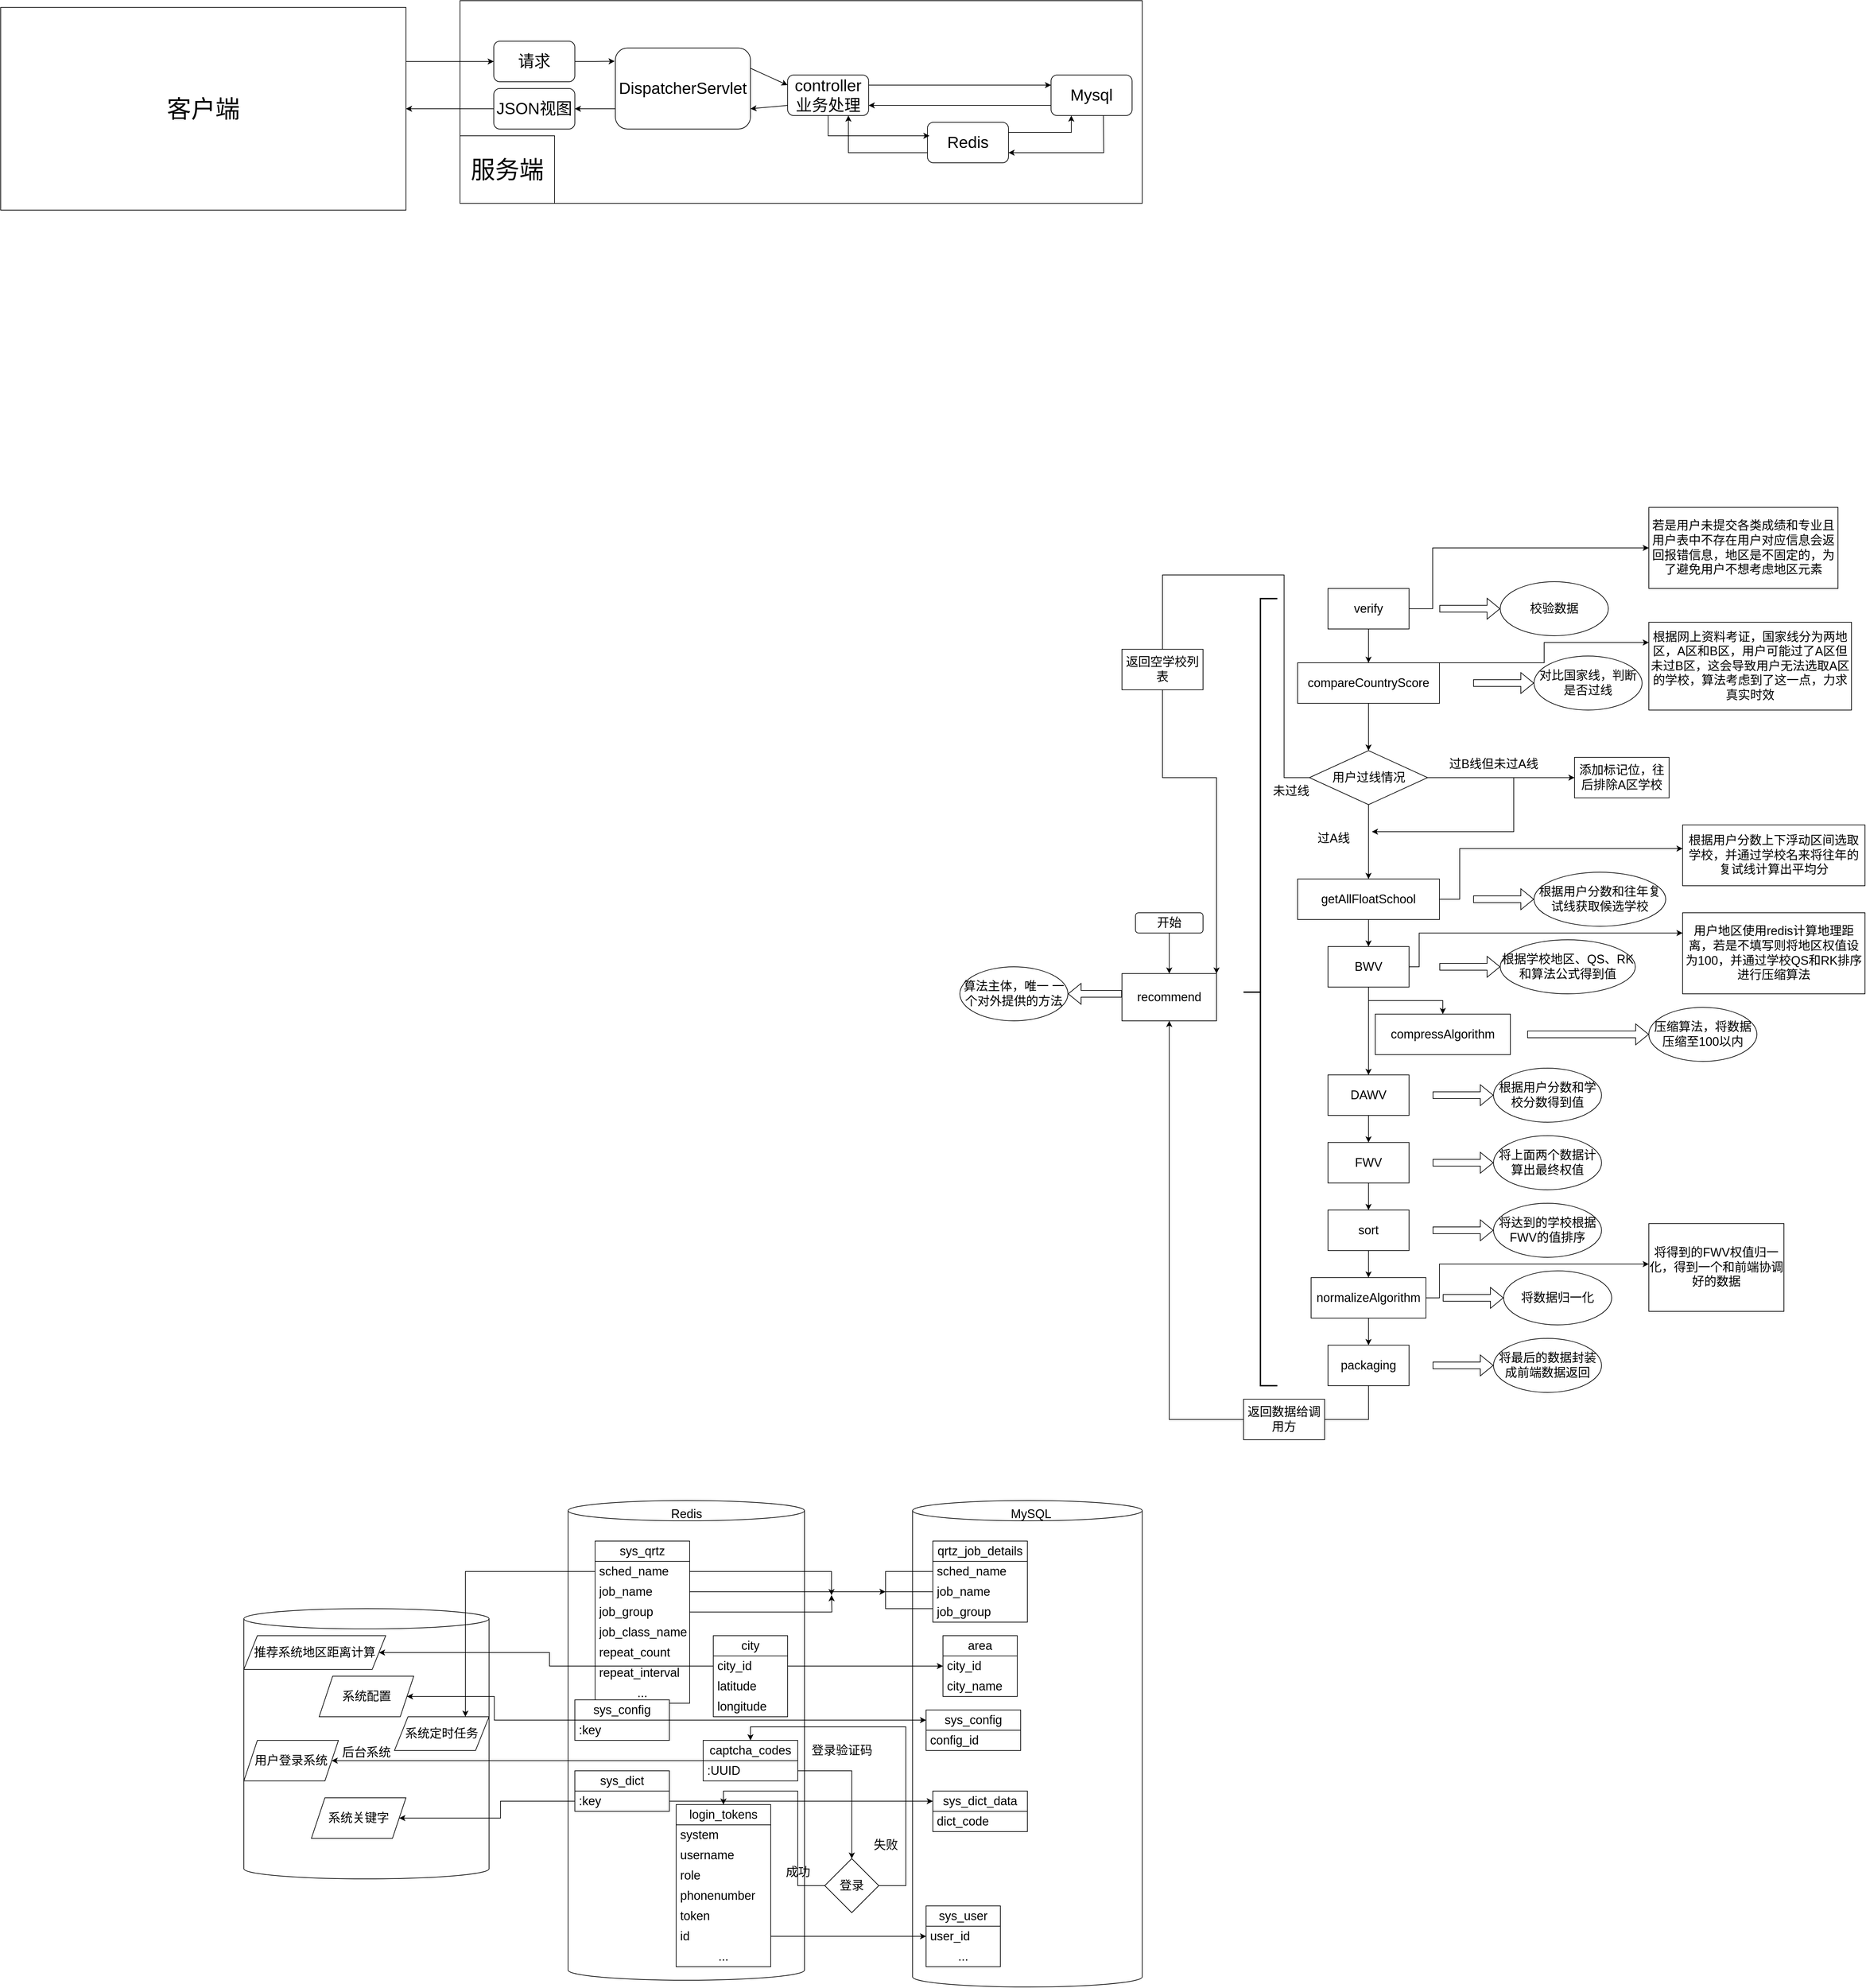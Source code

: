 <mxfile version="20.8.16" type="device"><diagram id="C5RBs43oDa-KdzZeNtuy" name="Page-1"><mxGraphModel dx="3337" dy="1969" grid="1" gridSize="10" guides="1" tooltips="1" connect="1" arrows="1" fold="1" page="1" pageScale="1" pageWidth="827" pageHeight="1169" math="0" shadow="0"><root><mxCell id="WIyWlLk6GJQsqaUBKTNV-0"/><mxCell id="WIyWlLk6GJQsqaUBKTNV-1" parent="WIyWlLk6GJQsqaUBKTNV-0"/><mxCell id="_uHWhttGyGSZWf7CbsEg-2" value="" style="rounded=0;whiteSpace=wrap;html=1;" vertex="1" parent="WIyWlLk6GJQsqaUBKTNV-1"><mxGeometry x="-870" y="-1020" width="1010" height="300" as="geometry"/></mxCell><mxCell id="GhGZomUz8kHwuWWdWPmH-81" value="&lt;div style=&quot;&quot;&gt;&lt;span style=&quot;background-color: initial;&quot;&gt;后台系统&lt;/span&gt;&lt;/div&gt;" style="shape=cylinder3;whiteSpace=wrap;html=1;boundedLbl=1;backgroundOutline=1;size=15;fontSize=18;align=center;" parent="WIyWlLk6GJQsqaUBKTNV-1" vertex="1"><mxGeometry x="-1190" y="1360" width="363" height="400" as="geometry"/></mxCell><mxCell id="-wyWUpsn2oDjNUy2IEUF-4" value="" style="edgeStyle=orthogonalEdgeStyle;rounded=0;orthogonalLoop=1;jettySize=auto;html=1;fontSize=18;" parent="WIyWlLk6GJQsqaUBKTNV-1" source="-wyWUpsn2oDjNUy2IEUF-0" target="-wyWUpsn2oDjNUy2IEUF-3" edge="1"><mxGeometry relative="1" as="geometry"/></mxCell><mxCell id="-wyWUpsn2oDjNUy2IEUF-0" value="&lt;font style=&quot;font-size: 18px;&quot;&gt;开始&lt;/font&gt;" style="rounded=1;whiteSpace=wrap;html=1;fontSize=12;glass=0;strokeWidth=1;shadow=0;" parent="WIyWlLk6GJQsqaUBKTNV-1" vertex="1"><mxGeometry x="130" y="330" width="100" height="30" as="geometry"/></mxCell><mxCell id="-wyWUpsn2oDjNUy2IEUF-3" value="recommend" style="rounded=0;whiteSpace=wrap;html=1;fontSize=18;" parent="WIyWlLk6GJQsqaUBKTNV-1" vertex="1"><mxGeometry x="110" y="420" width="140" height="70" as="geometry"/></mxCell><mxCell id="-wyWUpsn2oDjNUy2IEUF-9" value="" style="shape=flexArrow;endArrow=classic;html=1;rounded=0;fontSize=18;" parent="WIyWlLk6GJQsqaUBKTNV-1" edge="1"><mxGeometry width="50" height="50" relative="1" as="geometry"><mxPoint x="110" y="450" as="sourcePoint"/><mxPoint x="30" y="450" as="targetPoint"/></mxGeometry></mxCell><mxCell id="-wyWUpsn2oDjNUy2IEUF-10" value="算法主体，唯一 一个对外提供的方法" style="ellipse;whiteSpace=wrap;html=1;fontSize=18;" parent="WIyWlLk6GJQsqaUBKTNV-1" vertex="1"><mxGeometry x="-130" y="410" width="160" height="80" as="geometry"/></mxCell><mxCell id="-wyWUpsn2oDjNUy2IEUF-24" value="" style="strokeWidth=2;html=1;shape=mxgraph.flowchart.annotation_2;align=left;labelPosition=right;pointerEvents=1;fontSize=12;" parent="WIyWlLk6GJQsqaUBKTNV-1" vertex="1"><mxGeometry x="290" y="-135" width="50" height="1165" as="geometry"/></mxCell><mxCell id="-wyWUpsn2oDjNUy2IEUF-25" value="" style="edgeStyle=orthogonalEdgeStyle;rounded=0;orthogonalLoop=1;jettySize=auto;html=1;fontSize=12;" parent="WIyWlLk6GJQsqaUBKTNV-1" source="-wyWUpsn2oDjNUy2IEUF-26" target="-wyWUpsn2oDjNUy2IEUF-30" edge="1"><mxGeometry relative="1" as="geometry"/></mxCell><mxCell id="4o4mI241BOWdD9KGD_96-5" style="edgeStyle=orthogonalEdgeStyle;rounded=0;orthogonalLoop=1;jettySize=auto;html=1;entryX=0;entryY=0.5;entryDx=0;entryDy=0;" parent="WIyWlLk6GJQsqaUBKTNV-1" source="-wyWUpsn2oDjNUy2IEUF-26" target="4o4mI241BOWdD9KGD_96-2" edge="1"><mxGeometry relative="1" as="geometry"><Array as="points"><mxPoint x="570" y="-120"/><mxPoint x="570" y="-210"/></Array></mxGeometry></mxCell><mxCell id="-wyWUpsn2oDjNUy2IEUF-26" value="verify" style="rounded=0;whiteSpace=wrap;html=1;fontSize=18;" parent="WIyWlLk6GJQsqaUBKTNV-1" vertex="1"><mxGeometry x="415" y="-150" width="120" height="60" as="geometry"/></mxCell><mxCell id="-wyWUpsn2oDjNUy2IEUF-27" value="" style="shape=flexArrow;endArrow=classic;html=1;rounded=0;fontSize=18;exitX=1;exitY=0.5;exitDx=0;exitDy=0;" parent="WIyWlLk6GJQsqaUBKTNV-1" target="-wyWUpsn2oDjNUy2IEUF-28" edge="1"><mxGeometry width="50" height="50" relative="1" as="geometry"><mxPoint x="580" y="-120" as="sourcePoint"/><mxPoint x="670" y="-120" as="targetPoint"/></mxGeometry></mxCell><mxCell id="-wyWUpsn2oDjNUy2IEUF-28" value="校验数据" style="ellipse;whiteSpace=wrap;html=1;fontSize=18;" parent="WIyWlLk6GJQsqaUBKTNV-1" vertex="1"><mxGeometry x="670" y="-160" width="160" height="80" as="geometry"/></mxCell><mxCell id="4o4mI241BOWdD9KGD_96-1" value="" style="edgeStyle=orthogonalEdgeStyle;rounded=0;orthogonalLoop=1;jettySize=auto;html=1;" parent="WIyWlLk6GJQsqaUBKTNV-1" source="-wyWUpsn2oDjNUy2IEUF-30" target="4o4mI241BOWdD9KGD_96-0" edge="1"><mxGeometry relative="1" as="geometry"><Array as="points"><mxPoint x="735" y="-40"/><mxPoint x="735" y="-70"/></Array></mxGeometry></mxCell><mxCell id="4o4mI241BOWdD9KGD_96-13" value="" style="edgeStyle=orthogonalEdgeStyle;rounded=0;orthogonalLoop=1;jettySize=auto;html=1;fontSize=18;" parent="WIyWlLk6GJQsqaUBKTNV-1" source="-wyWUpsn2oDjNUy2IEUF-30" target="4o4mI241BOWdD9KGD_96-12" edge="1"><mxGeometry relative="1" as="geometry"/></mxCell><mxCell id="-wyWUpsn2oDjNUy2IEUF-30" value="compareCountryScore" style="rounded=0;whiteSpace=wrap;html=1;fontSize=18;" parent="WIyWlLk6GJQsqaUBKTNV-1" vertex="1"><mxGeometry x="370" y="-40" width="210" height="60" as="geometry"/></mxCell><mxCell id="-wyWUpsn2oDjNUy2IEUF-31" value="" style="shape=flexArrow;endArrow=classic;html=1;rounded=0;fontSize=18;exitX=1;exitY=0.5;exitDx=0;exitDy=0;" parent="WIyWlLk6GJQsqaUBKTNV-1" target="-wyWUpsn2oDjNUy2IEUF-32" edge="1"><mxGeometry width="50" height="50" relative="1" as="geometry"><mxPoint x="630" y="-10" as="sourcePoint"/><mxPoint x="720" y="-10" as="targetPoint"/></mxGeometry></mxCell><mxCell id="-wyWUpsn2oDjNUy2IEUF-32" value="对比国家线，判断是否过线" style="ellipse;whiteSpace=wrap;html=1;fontSize=18;" parent="WIyWlLk6GJQsqaUBKTNV-1" vertex="1"><mxGeometry x="720" y="-50" width="160" height="80" as="geometry"/></mxCell><mxCell id="-wyWUpsn2oDjNUy2IEUF-43" value="" style="edgeStyle=orthogonalEdgeStyle;rounded=0;orthogonalLoop=1;jettySize=auto;html=1;fontSize=12;" parent="WIyWlLk6GJQsqaUBKTNV-1" source="-wyWUpsn2oDjNUy2IEUF-33" target="-wyWUpsn2oDjNUy2IEUF-40" edge="1"><mxGeometry relative="1" as="geometry"/></mxCell><mxCell id="4o4mI241BOWdD9KGD_96-8" value="" style="edgeStyle=orthogonalEdgeStyle;rounded=0;orthogonalLoop=1;jettySize=auto;html=1;" parent="WIyWlLk6GJQsqaUBKTNV-1" source="-wyWUpsn2oDjNUy2IEUF-33" target="4o4mI241BOWdD9KGD_96-7" edge="1"><mxGeometry relative="1" as="geometry"><Array as="points"><mxPoint x="610" y="310"/><mxPoint x="610" y="235"/></Array></mxGeometry></mxCell><mxCell id="-wyWUpsn2oDjNUy2IEUF-33" value="getAllFloatSchool" style="rounded=0;whiteSpace=wrap;html=1;fontSize=18;" parent="WIyWlLk6GJQsqaUBKTNV-1" vertex="1"><mxGeometry x="370" y="280" width="210" height="60" as="geometry"/></mxCell><mxCell id="-wyWUpsn2oDjNUy2IEUF-34" value="" style="shape=flexArrow;endArrow=classic;html=1;rounded=0;fontSize=18;exitX=1;exitY=0.5;exitDx=0;exitDy=0;" parent="WIyWlLk6GJQsqaUBKTNV-1" target="-wyWUpsn2oDjNUy2IEUF-35" edge="1"><mxGeometry width="50" height="50" relative="1" as="geometry"><mxPoint x="630" y="310" as="sourcePoint"/><mxPoint x="720" y="310" as="targetPoint"/></mxGeometry></mxCell><mxCell id="-wyWUpsn2oDjNUy2IEUF-35" value="根据用户分数和往年复试线获取候选学校" style="ellipse;whiteSpace=wrap;html=1;fontSize=18;" parent="WIyWlLk6GJQsqaUBKTNV-1" vertex="1"><mxGeometry x="720" y="270" width="195" height="80" as="geometry"/></mxCell><mxCell id="-wyWUpsn2oDjNUy2IEUF-52" value="" style="edgeStyle=orthogonalEdgeStyle;rounded=0;orthogonalLoop=1;jettySize=auto;html=1;fontSize=12;" parent="WIyWlLk6GJQsqaUBKTNV-1" source="-wyWUpsn2oDjNUy2IEUF-40" target="-wyWUpsn2oDjNUy2IEUF-49" edge="1"><mxGeometry relative="1" as="geometry"/></mxCell><mxCell id="-wyWUpsn2oDjNUy2IEUF-54" style="edgeStyle=orthogonalEdgeStyle;rounded=0;orthogonalLoop=1;jettySize=auto;html=1;entryX=0.5;entryY=0;entryDx=0;entryDy=0;fontSize=12;" parent="WIyWlLk6GJQsqaUBKTNV-1" source="-wyWUpsn2oDjNUy2IEUF-40" target="-wyWUpsn2oDjNUy2IEUF-44" edge="1"><mxGeometry relative="1" as="geometry"/></mxCell><mxCell id="4o4mI241BOWdD9KGD_96-26" value="" style="edgeStyle=orthogonalEdgeStyle;rounded=0;orthogonalLoop=1;jettySize=auto;html=1;fontSize=18;" parent="WIyWlLk6GJQsqaUBKTNV-1" source="-wyWUpsn2oDjNUy2IEUF-40" target="4o4mI241BOWdD9KGD_96-25" edge="1"><mxGeometry relative="1" as="geometry"><Array as="points"><mxPoint x="550" y="410"/><mxPoint x="550" y="360"/></Array></mxGeometry></mxCell><mxCell id="-wyWUpsn2oDjNUy2IEUF-40" value="BWV" style="rounded=0;whiteSpace=wrap;html=1;fontSize=18;" parent="WIyWlLk6GJQsqaUBKTNV-1" vertex="1"><mxGeometry x="415" y="380" width="120" height="60" as="geometry"/></mxCell><mxCell id="-wyWUpsn2oDjNUy2IEUF-41" value="" style="shape=flexArrow;endArrow=classic;html=1;rounded=0;fontSize=18;exitX=1;exitY=0.5;exitDx=0;exitDy=0;" parent="WIyWlLk6GJQsqaUBKTNV-1" target="-wyWUpsn2oDjNUy2IEUF-42" edge="1"><mxGeometry width="50" height="50" relative="1" as="geometry"><mxPoint x="580" y="410" as="sourcePoint"/><mxPoint x="670" y="410" as="targetPoint"/></mxGeometry></mxCell><mxCell id="-wyWUpsn2oDjNUy2IEUF-42" value="根据学校地区、QS、RK和算法公式得到值" style="ellipse;whiteSpace=wrap;html=1;fontSize=18;" parent="WIyWlLk6GJQsqaUBKTNV-1" vertex="1"><mxGeometry x="670" y="370" width="200" height="80" as="geometry"/></mxCell><mxCell id="-wyWUpsn2oDjNUy2IEUF-58" value="" style="edgeStyle=orthogonalEdgeStyle;rounded=0;orthogonalLoop=1;jettySize=auto;html=1;fontSize=12;" parent="WIyWlLk6GJQsqaUBKTNV-1" source="-wyWUpsn2oDjNUy2IEUF-44" target="-wyWUpsn2oDjNUy2IEUF-55" edge="1"><mxGeometry relative="1" as="geometry"/></mxCell><mxCell id="-wyWUpsn2oDjNUy2IEUF-44" value="DAWV" style="rounded=0;whiteSpace=wrap;html=1;fontSize=18;" parent="WIyWlLk6GJQsqaUBKTNV-1" vertex="1"><mxGeometry x="415" y="570" width="120" height="60" as="geometry"/></mxCell><mxCell id="-wyWUpsn2oDjNUy2IEUF-45" value="" style="shape=flexArrow;endArrow=classic;html=1;rounded=0;fontSize=18;exitX=1;exitY=0.5;exitDx=0;exitDy=0;" parent="WIyWlLk6GJQsqaUBKTNV-1" target="-wyWUpsn2oDjNUy2IEUF-46" edge="1"><mxGeometry width="50" height="50" relative="1" as="geometry"><mxPoint x="570" y="600" as="sourcePoint"/><mxPoint x="660" y="600" as="targetPoint"/></mxGeometry></mxCell><mxCell id="-wyWUpsn2oDjNUy2IEUF-46" value="根据用户分数和学校分数得到值" style="ellipse;whiteSpace=wrap;html=1;fontSize=18;" parent="WIyWlLk6GJQsqaUBKTNV-1" vertex="1"><mxGeometry x="660" y="560" width="160" height="80" as="geometry"/></mxCell><mxCell id="-wyWUpsn2oDjNUy2IEUF-49" value="compressAlgorithm" style="rounded=0;whiteSpace=wrap;html=1;fontSize=18;" parent="WIyWlLk6GJQsqaUBKTNV-1" vertex="1"><mxGeometry x="485" y="480" width="200" height="60" as="geometry"/></mxCell><mxCell id="-wyWUpsn2oDjNUy2IEUF-50" value="" style="shape=flexArrow;endArrow=classic;html=1;rounded=0;fontSize=18;" parent="WIyWlLk6GJQsqaUBKTNV-1" target="-wyWUpsn2oDjNUy2IEUF-51" edge="1"><mxGeometry width="50" height="50" relative="1" as="geometry"><mxPoint x="710" y="510" as="sourcePoint"/><mxPoint x="720" y="510" as="targetPoint"/></mxGeometry></mxCell><mxCell id="-wyWUpsn2oDjNUy2IEUF-51" value="压缩算法，将数据压缩至100以内" style="ellipse;whiteSpace=wrap;html=1;fontSize=18;" parent="WIyWlLk6GJQsqaUBKTNV-1" vertex="1"><mxGeometry x="890" y="470" width="160" height="80" as="geometry"/></mxCell><mxCell id="-wyWUpsn2oDjNUy2IEUF-63" value="" style="edgeStyle=orthogonalEdgeStyle;rounded=0;orthogonalLoop=1;jettySize=auto;html=1;fontSize=12;" parent="WIyWlLk6GJQsqaUBKTNV-1" source="-wyWUpsn2oDjNUy2IEUF-55" target="-wyWUpsn2oDjNUy2IEUF-60" edge="1"><mxGeometry relative="1" as="geometry"/></mxCell><mxCell id="-wyWUpsn2oDjNUy2IEUF-55" value="FWV" style="rounded=0;whiteSpace=wrap;html=1;fontSize=18;" parent="WIyWlLk6GJQsqaUBKTNV-1" vertex="1"><mxGeometry x="415" y="670" width="120" height="60" as="geometry"/></mxCell><mxCell id="-wyWUpsn2oDjNUy2IEUF-56" value="" style="shape=flexArrow;endArrow=classic;html=1;rounded=0;fontSize=18;exitX=1;exitY=0.5;exitDx=0;exitDy=0;" parent="WIyWlLk6GJQsqaUBKTNV-1" target="-wyWUpsn2oDjNUy2IEUF-57" edge="1"><mxGeometry width="50" height="50" relative="1" as="geometry"><mxPoint x="570" y="700" as="sourcePoint"/><mxPoint x="660" y="700" as="targetPoint"/></mxGeometry></mxCell><mxCell id="-wyWUpsn2oDjNUy2IEUF-57" value="将上面两个数据计算出最终权值" style="ellipse;whiteSpace=wrap;html=1;fontSize=18;" parent="WIyWlLk6GJQsqaUBKTNV-1" vertex="1"><mxGeometry x="660" y="660" width="160" height="80" as="geometry"/></mxCell><mxCell id="-wyWUpsn2oDjNUy2IEUF-67" value="" style="edgeStyle=orthogonalEdgeStyle;rounded=0;orthogonalLoop=1;jettySize=auto;html=1;fontSize=12;" parent="WIyWlLk6GJQsqaUBKTNV-1" source="-wyWUpsn2oDjNUy2IEUF-60" target="-wyWUpsn2oDjNUy2IEUF-64" edge="1"><mxGeometry relative="1" as="geometry"/></mxCell><mxCell id="-wyWUpsn2oDjNUy2IEUF-60" value="sort" style="rounded=0;whiteSpace=wrap;html=1;fontSize=18;" parent="WIyWlLk6GJQsqaUBKTNV-1" vertex="1"><mxGeometry x="415" y="770" width="120" height="60" as="geometry"/></mxCell><mxCell id="-wyWUpsn2oDjNUy2IEUF-61" value="" style="shape=flexArrow;endArrow=classic;html=1;rounded=0;fontSize=18;exitX=1;exitY=0.5;exitDx=0;exitDy=0;" parent="WIyWlLk6GJQsqaUBKTNV-1" target="-wyWUpsn2oDjNUy2IEUF-62" edge="1"><mxGeometry width="50" height="50" relative="1" as="geometry"><mxPoint x="570" y="800" as="sourcePoint"/><mxPoint x="660" y="800" as="targetPoint"/></mxGeometry></mxCell><mxCell id="-wyWUpsn2oDjNUy2IEUF-62" value="将达到的学校根据FWV的值排序" style="ellipse;whiteSpace=wrap;html=1;fontSize=18;" parent="WIyWlLk6GJQsqaUBKTNV-1" vertex="1"><mxGeometry x="660" y="760" width="160" height="80" as="geometry"/></mxCell><mxCell id="-wyWUpsn2oDjNUy2IEUF-71" value="" style="edgeStyle=orthogonalEdgeStyle;rounded=0;orthogonalLoop=1;jettySize=auto;html=1;fontSize=12;" parent="WIyWlLk6GJQsqaUBKTNV-1" source="-wyWUpsn2oDjNUy2IEUF-64" target="-wyWUpsn2oDjNUy2IEUF-68" edge="1"><mxGeometry relative="1" as="geometry"/></mxCell><mxCell id="4o4mI241BOWdD9KGD_96-30" style="edgeStyle=orthogonalEdgeStyle;rounded=0;orthogonalLoop=1;jettySize=auto;html=1;fontSize=18;" parent="WIyWlLk6GJQsqaUBKTNV-1" source="-wyWUpsn2oDjNUy2IEUF-64" target="4o4mI241BOWdD9KGD_96-31" edge="1"><mxGeometry relative="1" as="geometry"><mxPoint x="850" y="850" as="targetPoint"/><Array as="points"><mxPoint x="580" y="900"/><mxPoint x="580" y="850"/></Array></mxGeometry></mxCell><mxCell id="-wyWUpsn2oDjNUy2IEUF-64" value="normalizeAlgorithm" style="rounded=0;whiteSpace=wrap;html=1;fontSize=18;" parent="WIyWlLk6GJQsqaUBKTNV-1" vertex="1"><mxGeometry x="390" y="870" width="170" height="60" as="geometry"/></mxCell><mxCell id="-wyWUpsn2oDjNUy2IEUF-65" value="" style="shape=flexArrow;endArrow=classic;html=1;rounded=0;fontSize=18;exitX=1;exitY=0.5;exitDx=0;exitDy=0;" parent="WIyWlLk6GJQsqaUBKTNV-1" target="-wyWUpsn2oDjNUy2IEUF-66" edge="1"><mxGeometry width="50" height="50" relative="1" as="geometry"><mxPoint x="585" y="900" as="sourcePoint"/><mxPoint x="675" y="900" as="targetPoint"/></mxGeometry></mxCell><mxCell id="-wyWUpsn2oDjNUy2IEUF-66" value="将数据归一化" style="ellipse;whiteSpace=wrap;html=1;fontSize=18;" parent="WIyWlLk6GJQsqaUBKTNV-1" vertex="1"><mxGeometry x="675" y="860" width="160" height="80" as="geometry"/></mxCell><mxCell id="-wyWUpsn2oDjNUy2IEUF-68" value="packaging" style="rounded=0;whiteSpace=wrap;html=1;fontSize=18;" parent="WIyWlLk6GJQsqaUBKTNV-1" vertex="1"><mxGeometry x="415" y="970" width="120" height="60" as="geometry"/></mxCell><mxCell id="-wyWUpsn2oDjNUy2IEUF-69" value="" style="shape=flexArrow;endArrow=classic;html=1;rounded=0;fontSize=18;exitX=1;exitY=0.5;exitDx=0;exitDy=0;" parent="WIyWlLk6GJQsqaUBKTNV-1" target="-wyWUpsn2oDjNUy2IEUF-70" edge="1"><mxGeometry width="50" height="50" relative="1" as="geometry"><mxPoint x="570" y="1000" as="sourcePoint"/><mxPoint x="660" y="1000" as="targetPoint"/></mxGeometry></mxCell><mxCell id="-wyWUpsn2oDjNUy2IEUF-70" value="将最后的数据封装成前端数据返回" style="ellipse;whiteSpace=wrap;html=1;fontSize=18;" parent="WIyWlLk6GJQsqaUBKTNV-1" vertex="1"><mxGeometry x="660" y="960" width="160" height="80" as="geometry"/></mxCell><mxCell id="4o4mI241BOWdD9KGD_96-0" value="根据网上资料考证，国家线分为两地区，A区和B区，用户可能过了A区但未过B区，这会导致用户无法选取A区的学校，算法考虑到了这一点，力求真实时效" style="whiteSpace=wrap;html=1;fontSize=18;rounded=0;" parent="WIyWlLk6GJQsqaUBKTNV-1" vertex="1"><mxGeometry x="890" y="-100" width="300" height="130" as="geometry"/></mxCell><mxCell id="4o4mI241BOWdD9KGD_96-2" value="若是用户未提交各类成绩和专业且用户表中不存在用户对应信息会返回报错信息，地区是不固定的，为了避免用户不想考虑地区元素" style="whiteSpace=wrap;html=1;fontSize=18;rounded=0;" parent="WIyWlLk6GJQsqaUBKTNV-1" vertex="1"><mxGeometry x="890" y="-270" width="280" height="120" as="geometry"/></mxCell><mxCell id="4o4mI241BOWdD9KGD_96-7" value="根据用户分数上下浮动区间选取学校，并通过学校名来将往年的复试线计算出平均分" style="whiteSpace=wrap;html=1;fontSize=18;rounded=0;" parent="WIyWlLk6GJQsqaUBKTNV-1" vertex="1"><mxGeometry x="940" y="200" width="270" height="90" as="geometry"/></mxCell><mxCell id="4o4mI241BOWdD9KGD_96-10" value="" style="endArrow=classic;html=1;rounded=0;exitX=0.5;exitY=1;exitDx=0;exitDy=0;entryX=0.5;entryY=1;entryDx=0;entryDy=0;" parent="WIyWlLk6GJQsqaUBKTNV-1" source="-wyWUpsn2oDjNUy2IEUF-68" target="-wyWUpsn2oDjNUy2IEUF-3" edge="1"><mxGeometry width="50" height="50" relative="1" as="geometry"><mxPoint x="820" y="810" as="sourcePoint"/><mxPoint x="220" y="870" as="targetPoint"/><Array as="points"><mxPoint x="475" y="1080"/><mxPoint x="180" y="1080"/></Array></mxGeometry></mxCell><mxCell id="4o4mI241BOWdD9KGD_96-11" value="&lt;font style=&quot;font-size: 18px;&quot;&gt;返回数据给调用方&lt;/font&gt;" style="whiteSpace=wrap;html=1;" parent="WIyWlLk6GJQsqaUBKTNV-1" vertex="1"><mxGeometry x="290" y="1050" width="120" height="60" as="geometry"/></mxCell><mxCell id="4o4mI241BOWdD9KGD_96-16" value="" style="edgeStyle=orthogonalEdgeStyle;rounded=0;orthogonalLoop=1;jettySize=auto;html=1;fontSize=18;" parent="WIyWlLk6GJQsqaUBKTNV-1" source="4o4mI241BOWdD9KGD_96-12" target="4o4mI241BOWdD9KGD_96-15" edge="1"><mxGeometry relative="1" as="geometry"/></mxCell><mxCell id="4o4mI241BOWdD9KGD_96-18" style="edgeStyle=orthogonalEdgeStyle;rounded=0;orthogonalLoop=1;jettySize=auto;html=1;fontSize=18;" parent="WIyWlLk6GJQsqaUBKTNV-1" source="4o4mI241BOWdD9KGD_96-12" target="-wyWUpsn2oDjNUy2IEUF-33" edge="1"><mxGeometry relative="1" as="geometry"/></mxCell><mxCell id="4o4mI241BOWdD9KGD_96-21" style="edgeStyle=orthogonalEdgeStyle;rounded=0;orthogonalLoop=1;jettySize=auto;html=1;fontSize=18;entryX=1;entryY=0;entryDx=0;entryDy=0;" parent="WIyWlLk6GJQsqaUBKTNV-1" source="4o4mI241BOWdD9KGD_96-12" target="-wyWUpsn2oDjNUy2IEUF-3" edge="1"><mxGeometry relative="1" as="geometry"><mxPoint x="210" y="130" as="targetPoint"/><Array as="points"><mxPoint x="350" y="130"/><mxPoint x="350" y="-170"/><mxPoint x="170" y="-170"/><mxPoint x="170" y="130"/><mxPoint x="250" y="130"/></Array></mxGeometry></mxCell><mxCell id="4o4mI241BOWdD9KGD_96-12" value="用户过线情况" style="rhombus;whiteSpace=wrap;html=1;fontSize=18;rounded=0;" parent="WIyWlLk6GJQsqaUBKTNV-1" vertex="1"><mxGeometry x="387.5" y="90" width="175" height="80" as="geometry"/></mxCell><mxCell id="4o4mI241BOWdD9KGD_96-15" value="添加标记位，往后排除A区学校" style="whiteSpace=wrap;html=1;fontSize=18;rounded=0;" parent="WIyWlLk6GJQsqaUBKTNV-1" vertex="1"><mxGeometry x="780" y="100" width="140" height="60" as="geometry"/></mxCell><mxCell id="4o4mI241BOWdD9KGD_96-20" style="edgeStyle=orthogonalEdgeStyle;rounded=0;orthogonalLoop=1;jettySize=auto;html=1;fontSize=18;" parent="WIyWlLk6GJQsqaUBKTNV-1" source="4o4mI241BOWdD9KGD_96-17" edge="1"><mxGeometry relative="1" as="geometry"><mxPoint x="480" y="210" as="targetPoint"/><Array as="points"><mxPoint x="690" y="210"/></Array></mxGeometry></mxCell><mxCell id="4o4mI241BOWdD9KGD_96-17" value="过B线但未过A线" style="text;html=1;align=center;verticalAlign=middle;resizable=0;points=[];autosize=1;strokeColor=none;fillColor=none;fontSize=18;" parent="WIyWlLk6GJQsqaUBKTNV-1" vertex="1"><mxGeometry x="580" y="90" width="160" height="40" as="geometry"/></mxCell><mxCell id="4o4mI241BOWdD9KGD_96-19" value="过A线" style="text;html=1;align=center;verticalAlign=middle;resizable=0;points=[];autosize=1;strokeColor=none;fillColor=none;fontSize=18;" parent="WIyWlLk6GJQsqaUBKTNV-1" vertex="1"><mxGeometry x="387.5" y="200" width="70" height="40" as="geometry"/></mxCell><mxCell id="4o4mI241BOWdD9KGD_96-22" value="未过线" style="text;html=1;align=center;verticalAlign=middle;resizable=0;points=[];autosize=1;strokeColor=none;fillColor=none;fontSize=18;" parent="WIyWlLk6GJQsqaUBKTNV-1" vertex="1"><mxGeometry x="320" y="130" width="80" height="40" as="geometry"/></mxCell><mxCell id="4o4mI241BOWdD9KGD_96-23" value="&lt;span style=&quot;font-size: 18px;&quot;&gt;返回空学校列表&lt;/span&gt;" style="whiteSpace=wrap;html=1;" parent="WIyWlLk6GJQsqaUBKTNV-1" vertex="1"><mxGeometry x="110" y="-60" width="120" height="60" as="geometry"/></mxCell><mxCell id="4o4mI241BOWdD9KGD_96-25" value="用户地区使用redis计算地理距离，若是不填写则将地区权值设为100，并通过学校QS和RK排序进行压缩算法" style="whiteSpace=wrap;html=1;fontSize=18;rounded=0;" parent="WIyWlLk6GJQsqaUBKTNV-1" vertex="1"><mxGeometry x="940" y="330" width="270" height="120" as="geometry"/></mxCell><mxCell id="4o4mI241BOWdD9KGD_96-31" value="将得到的FWV权值归一化，得到一个和前端协调好的数据" style="rounded=0;whiteSpace=wrap;html=1;fontSize=18;" parent="WIyWlLk6GJQsqaUBKTNV-1" vertex="1"><mxGeometry x="890" y="790" width="200" height="130" as="geometry"/></mxCell><mxCell id="GhGZomUz8kHwuWWdWPmH-10" value="&lt;div style=&quot;&quot;&gt;&lt;br&gt;&lt;/div&gt;" style="shape=cylinder3;whiteSpace=wrap;html=1;boundedLbl=1;backgroundOutline=1;size=15;fontSize=18;align=center;" parent="WIyWlLk6GJQsqaUBKTNV-1" vertex="1"><mxGeometry x="-710" y="1200" width="350" height="710" as="geometry"/></mxCell><mxCell id="GhGZomUz8kHwuWWdWPmH-3" value="city" style="swimlane;fontStyle=0;childLayout=stackLayout;horizontal=1;startSize=30;horizontalStack=0;resizeParent=1;resizeParentMax=0;resizeLast=0;collapsible=1;marginBottom=0;whiteSpace=wrap;html=1;fontSize=18;" parent="WIyWlLk6GJQsqaUBKTNV-1" vertex="1"><mxGeometry x="-495" y="1400" width="110" height="120" as="geometry"/></mxCell><mxCell id="GhGZomUz8kHwuWWdWPmH-4" value="city_id" style="text;strokeColor=none;fillColor=none;align=left;verticalAlign=middle;spacingLeft=4;spacingRight=4;overflow=hidden;points=[[0,0.5],[1,0.5]];portConstraint=eastwest;rotatable=0;whiteSpace=wrap;html=1;fontSize=18;" parent="GhGZomUz8kHwuWWdWPmH-3" vertex="1"><mxGeometry y="30" width="110" height="30" as="geometry"/></mxCell><mxCell id="GhGZomUz8kHwuWWdWPmH-5" value="latitude" style="text;strokeColor=none;fillColor=none;align=left;verticalAlign=middle;spacingLeft=4;spacingRight=4;overflow=hidden;points=[[0,0.5],[1,0.5]];portConstraint=eastwest;rotatable=0;whiteSpace=wrap;html=1;fontSize=18;" parent="GhGZomUz8kHwuWWdWPmH-3" vertex="1"><mxGeometry y="60" width="110" height="30" as="geometry"/></mxCell><mxCell id="GhGZomUz8kHwuWWdWPmH-6" value="longitude" style="text;strokeColor=none;fillColor=none;align=left;verticalAlign=middle;spacingLeft=4;spacingRight=4;overflow=hidden;points=[[0,0.5],[1,0.5]];portConstraint=eastwest;rotatable=0;whiteSpace=wrap;html=1;fontSize=18;" parent="GhGZomUz8kHwuWWdWPmH-3" vertex="1"><mxGeometry y="90" width="110" height="30" as="geometry"/></mxCell><mxCell id="GhGZomUz8kHwuWWdWPmH-11" value="&lt;div style=&quot;&quot;&gt;&lt;br&gt;&lt;/div&gt;" style="shape=cylinder3;whiteSpace=wrap;html=1;boundedLbl=1;backgroundOutline=1;size=15;fontSize=18;align=center;" parent="WIyWlLk6GJQsqaUBKTNV-1" vertex="1"><mxGeometry x="-200" y="1200" width="340" height="720" as="geometry"/></mxCell><mxCell id="GhGZomUz8kHwuWWdWPmH-12" value="area" style="swimlane;fontStyle=0;childLayout=stackLayout;horizontal=1;startSize=30;horizontalStack=0;resizeParent=1;resizeParentMax=0;resizeLast=0;collapsible=1;marginBottom=0;whiteSpace=wrap;html=1;fontSize=18;" parent="WIyWlLk6GJQsqaUBKTNV-1" vertex="1"><mxGeometry x="-155" y="1400" width="110" height="90" as="geometry"/></mxCell><mxCell id="GhGZomUz8kHwuWWdWPmH-13" value="city_id" style="text;strokeColor=none;fillColor=none;align=left;verticalAlign=middle;spacingLeft=4;spacingRight=4;overflow=hidden;points=[[0,0.5],[1,0.5]];portConstraint=eastwest;rotatable=0;whiteSpace=wrap;html=1;fontSize=18;" parent="GhGZomUz8kHwuWWdWPmH-12" vertex="1"><mxGeometry y="30" width="110" height="30" as="geometry"/></mxCell><mxCell id="GhGZomUz8kHwuWWdWPmH-14" value="city_name" style="text;strokeColor=none;fillColor=none;align=left;verticalAlign=middle;spacingLeft=4;spacingRight=4;overflow=hidden;points=[[0,0.5],[1,0.5]];portConstraint=eastwest;rotatable=0;whiteSpace=wrap;html=1;fontSize=18;" parent="GhGZomUz8kHwuWWdWPmH-12" vertex="1"><mxGeometry y="60" width="110" height="30" as="geometry"/></mxCell><mxCell id="GhGZomUz8kHwuWWdWPmH-21" value="qrtz_job_details" style="swimlane;fontStyle=0;childLayout=stackLayout;horizontal=1;startSize=30;horizontalStack=0;resizeParent=1;resizeParentMax=0;resizeLast=0;collapsible=1;marginBottom=0;whiteSpace=wrap;html=1;fontSize=18;" parent="WIyWlLk6GJQsqaUBKTNV-1" vertex="1"><mxGeometry x="-170" y="1260" width="140" height="120" as="geometry"/></mxCell><mxCell id="GhGZomUz8kHwuWWdWPmH-22" value="&lt;div&gt;sched_name&lt;/div&gt;" style="text;strokeColor=none;fillColor=none;align=left;verticalAlign=middle;spacingLeft=4;spacingRight=4;overflow=hidden;points=[[0,0.5],[1,0.5]];portConstraint=eastwest;rotatable=0;whiteSpace=wrap;html=1;fontSize=18;" parent="GhGZomUz8kHwuWWdWPmH-21" vertex="1"><mxGeometry y="30" width="140" height="30" as="geometry"/></mxCell><mxCell id="GhGZomUz8kHwuWWdWPmH-23" value="job_name" style="text;strokeColor=none;fillColor=none;align=left;verticalAlign=middle;spacingLeft=4;spacingRight=4;overflow=hidden;points=[[0,0.5],[1,0.5]];portConstraint=eastwest;rotatable=0;whiteSpace=wrap;html=1;fontSize=18;" parent="GhGZomUz8kHwuWWdWPmH-21" vertex="1"><mxGeometry y="60" width="140" height="30" as="geometry"/></mxCell><mxCell id="GhGZomUz8kHwuWWdWPmH-24" value="job_group" style="text;strokeColor=none;fillColor=none;align=left;verticalAlign=middle;spacingLeft=4;spacingRight=4;overflow=hidden;points=[[0,0.5],[1,0.5]];portConstraint=eastwest;rotatable=0;whiteSpace=wrap;html=1;fontSize=18;" parent="GhGZomUz8kHwuWWdWPmH-21" vertex="1"><mxGeometry y="90" width="140" height="30" as="geometry"/></mxCell><mxCell id="GhGZomUz8kHwuWWdWPmH-28" value="sys_qrtz" style="swimlane;fontStyle=0;childLayout=stackLayout;horizontal=1;startSize=30;horizontalStack=0;resizeParent=1;resizeParentMax=0;resizeLast=0;collapsible=1;marginBottom=0;whiteSpace=wrap;html=1;fontSize=18;" parent="WIyWlLk6GJQsqaUBKTNV-1" vertex="1"><mxGeometry x="-670" y="1260" width="140" height="240" as="geometry"/></mxCell><mxCell id="GhGZomUz8kHwuWWdWPmH-29" value="&lt;div&gt;sched_name&lt;/div&gt;" style="text;strokeColor=none;fillColor=none;align=left;verticalAlign=middle;spacingLeft=4;spacingRight=4;overflow=hidden;points=[[0,0.5],[1,0.5]];portConstraint=eastwest;rotatable=0;whiteSpace=wrap;html=1;fontSize=18;" parent="GhGZomUz8kHwuWWdWPmH-28" vertex="1"><mxGeometry y="30" width="140" height="30" as="geometry"/></mxCell><mxCell id="GhGZomUz8kHwuWWdWPmH-30" value="job_name" style="text;strokeColor=none;fillColor=none;align=left;verticalAlign=middle;spacingLeft=4;spacingRight=4;overflow=hidden;points=[[0,0.5],[1,0.5]];portConstraint=eastwest;rotatable=0;whiteSpace=wrap;html=1;fontSize=18;" parent="GhGZomUz8kHwuWWdWPmH-28" vertex="1"><mxGeometry y="60" width="140" height="30" as="geometry"/></mxCell><mxCell id="GhGZomUz8kHwuWWdWPmH-43" value="job_group" style="text;strokeColor=none;fillColor=none;align=left;verticalAlign=middle;spacingLeft=4;spacingRight=4;overflow=hidden;points=[[0,0.5],[1,0.5]];portConstraint=eastwest;rotatable=0;whiteSpace=wrap;html=1;fontSize=18;" parent="GhGZomUz8kHwuWWdWPmH-28" vertex="1"><mxGeometry y="90" width="140" height="30" as="geometry"/></mxCell><mxCell id="GhGZomUz8kHwuWWdWPmH-45" value="job_class_name" style="text;strokeColor=none;fillColor=none;align=left;verticalAlign=middle;spacingLeft=4;spacingRight=4;overflow=hidden;points=[[0,0.5],[1,0.5]];portConstraint=eastwest;rotatable=0;whiteSpace=wrap;html=1;fontSize=18;" parent="GhGZomUz8kHwuWWdWPmH-28" vertex="1"><mxGeometry y="120" width="140" height="30" as="geometry"/></mxCell><mxCell id="GhGZomUz8kHwuWWdWPmH-46" value="repeat_count" style="text;strokeColor=none;fillColor=none;align=left;verticalAlign=middle;spacingLeft=4;spacingRight=4;overflow=hidden;points=[[0,0.5],[1,0.5]];portConstraint=eastwest;rotatable=0;whiteSpace=wrap;html=1;fontSize=18;" parent="GhGZomUz8kHwuWWdWPmH-28" vertex="1"><mxGeometry y="150" width="140" height="30" as="geometry"/></mxCell><mxCell id="GhGZomUz8kHwuWWdWPmH-47" value="repeat_interval" style="text;strokeColor=none;fillColor=none;align=left;verticalAlign=middle;spacingLeft=4;spacingRight=4;overflow=hidden;points=[[0,0.5],[1,0.5]];portConstraint=eastwest;rotatable=0;whiteSpace=wrap;html=1;fontSize=18;" parent="GhGZomUz8kHwuWWdWPmH-28" vertex="1"><mxGeometry y="180" width="140" height="30" as="geometry"/></mxCell><mxCell id="GhGZomUz8kHwuWWdWPmH-31" value="..." style="text;strokeColor=none;fillColor=none;align=center;verticalAlign=middle;spacingLeft=4;spacingRight=4;overflow=hidden;points=[[0,0.5],[1,0.5]];portConstraint=eastwest;rotatable=0;whiteSpace=wrap;html=1;fontSize=18;" parent="GhGZomUz8kHwuWWdWPmH-28" vertex="1"><mxGeometry y="210" width="140" height="30" as="geometry"/></mxCell><mxCell id="GhGZomUz8kHwuWWdWPmH-34" style="edgeStyle=orthogonalEdgeStyle;rounded=0;orthogonalLoop=1;jettySize=auto;html=1;exitX=1;exitY=0.5;exitDx=0;exitDy=0;fontSize=18;" parent="WIyWlLk6GJQsqaUBKTNV-1" source="GhGZomUz8kHwuWWdWPmH-30" edge="1"><mxGeometry relative="1" as="geometry"><mxPoint x="-240" y="1335" as="targetPoint"/></mxGeometry></mxCell><mxCell id="GhGZomUz8kHwuWWdWPmH-35" style="edgeStyle=orthogonalEdgeStyle;rounded=0;orthogonalLoop=1;jettySize=auto;html=1;exitX=1;exitY=0.5;exitDx=0;exitDy=0;fontSize=18;" parent="WIyWlLk6GJQsqaUBKTNV-1" source="GhGZomUz8kHwuWWdWPmH-29" edge="1"><mxGeometry relative="1" as="geometry"><mxPoint x="-320" y="1340" as="targetPoint"/><Array as="points"><mxPoint x="-320" y="1305"/></Array></mxGeometry></mxCell><mxCell id="GhGZomUz8kHwuWWdWPmH-37" value="" style="endArrow=none;html=1;rounded=0;fontSize=18;exitX=0;exitY=0.5;exitDx=0;exitDy=0;" parent="WIyWlLk6GJQsqaUBKTNV-1" source="GhGZomUz8kHwuWWdWPmH-22" edge="1"><mxGeometry width="50" height="50" relative="1" as="geometry"><mxPoint x="-200" y="1490" as="sourcePoint"/><mxPoint x="-240" y="1340" as="targetPoint"/><Array as="points"><mxPoint x="-240" y="1305"/></Array></mxGeometry></mxCell><mxCell id="GhGZomUz8kHwuWWdWPmH-38" value="" style="endArrow=none;html=1;rounded=0;fontSize=18;exitX=0;exitY=0.5;exitDx=0;exitDy=0;" parent="WIyWlLk6GJQsqaUBKTNV-1" edge="1"><mxGeometry width="50" height="50" relative="1" as="geometry"><mxPoint x="-170" y="1360" as="sourcePoint"/><mxPoint x="-240" y="1340" as="targetPoint"/><Array as="points"><mxPoint x="-240" y="1360"/></Array></mxGeometry></mxCell><mxCell id="GhGZomUz8kHwuWWdWPmH-41" value="" style="endArrow=none;html=1;rounded=0;fontSize=18;exitX=0;exitY=0.5;exitDx=0;exitDy=0;" parent="WIyWlLk6GJQsqaUBKTNV-1" source="GhGZomUz8kHwuWWdWPmH-23" edge="1"><mxGeometry width="50" height="50" relative="1" as="geometry"><mxPoint x="-160" y="1315" as="sourcePoint"/><mxPoint x="-240" y="1335" as="targetPoint"/><Array as="points"/></mxGeometry></mxCell><mxCell id="GhGZomUz8kHwuWWdWPmH-44" style="edgeStyle=orthogonalEdgeStyle;rounded=0;orthogonalLoop=1;jettySize=auto;html=1;fontSize=18;" parent="WIyWlLk6GJQsqaUBKTNV-1" source="GhGZomUz8kHwuWWdWPmH-43" edge="1"><mxGeometry relative="1" as="geometry"><mxPoint x="-320" y="1340" as="targetPoint"/></mxGeometry></mxCell><mxCell id="GhGZomUz8kHwuWWdWPmH-91" style="edgeStyle=orthogonalEdgeStyle;rounded=0;orthogonalLoop=1;jettySize=auto;html=1;entryX=1;entryY=0.5;entryDx=0;entryDy=0;fontSize=18;" parent="WIyWlLk6GJQsqaUBKTNV-1" source="GhGZomUz8kHwuWWdWPmH-48" target="GhGZomUz8kHwuWWdWPmH-90" edge="1"><mxGeometry relative="1" as="geometry"/></mxCell><mxCell id="GhGZomUz8kHwuWWdWPmH-48" value="captcha_codes" style="swimlane;fontStyle=0;childLayout=stackLayout;horizontal=1;startSize=30;horizontalStack=0;resizeParent=1;resizeParentMax=0;resizeLast=0;collapsible=1;marginBottom=0;whiteSpace=wrap;html=1;fontSize=18;" parent="WIyWlLk6GJQsqaUBKTNV-1" vertex="1"><mxGeometry x="-510" y="1555" width="140" height="60" as="geometry"/></mxCell><mxCell id="GhGZomUz8kHwuWWdWPmH-49" value=":UUID" style="text;strokeColor=none;fillColor=none;align=left;verticalAlign=middle;spacingLeft=4;spacingRight=4;overflow=hidden;points=[[0,0.5],[1,0.5]];portConstraint=eastwest;rotatable=0;whiteSpace=wrap;html=1;fontSize=18;" parent="GhGZomUz8kHwuWWdWPmH-48" vertex="1"><mxGeometry y="30" width="140" height="30" as="geometry"/></mxCell><mxCell id="GhGZomUz8kHwuWWdWPmH-52" value="login_tokens" style="swimlane;fontStyle=0;childLayout=stackLayout;horizontal=1;startSize=30;horizontalStack=0;resizeParent=1;resizeParentMax=0;resizeLast=0;collapsible=1;marginBottom=0;whiteSpace=wrap;html=1;fontSize=18;" parent="WIyWlLk6GJQsqaUBKTNV-1" vertex="1"><mxGeometry x="-550" y="1650" width="140" height="240" as="geometry"/></mxCell><mxCell id="GhGZomUz8kHwuWWdWPmH-53" value="system" style="text;strokeColor=none;fillColor=none;align=left;verticalAlign=middle;spacingLeft=4;spacingRight=4;overflow=hidden;points=[[0,0.5],[1,0.5]];portConstraint=eastwest;rotatable=0;whiteSpace=wrap;html=1;fontSize=18;" parent="GhGZomUz8kHwuWWdWPmH-52" vertex="1"><mxGeometry y="30" width="140" height="30" as="geometry"/></mxCell><mxCell id="GhGZomUz8kHwuWWdWPmH-57" value="username" style="text;strokeColor=none;fillColor=none;align=left;verticalAlign=middle;spacingLeft=4;spacingRight=4;overflow=hidden;points=[[0,0.5],[1,0.5]];portConstraint=eastwest;rotatable=0;whiteSpace=wrap;html=1;fontSize=18;" parent="GhGZomUz8kHwuWWdWPmH-52" vertex="1"><mxGeometry y="60" width="140" height="30" as="geometry"/></mxCell><mxCell id="GhGZomUz8kHwuWWdWPmH-58" value="role" style="text;strokeColor=none;fillColor=none;align=left;verticalAlign=middle;spacingLeft=4;spacingRight=4;overflow=hidden;points=[[0,0.5],[1,0.5]];portConstraint=eastwest;rotatable=0;whiteSpace=wrap;html=1;fontSize=18;" parent="GhGZomUz8kHwuWWdWPmH-52" vertex="1"><mxGeometry y="90" width="140" height="30" as="geometry"/></mxCell><mxCell id="GhGZomUz8kHwuWWdWPmH-59" value="phonenumber" style="text;strokeColor=none;fillColor=none;align=left;verticalAlign=middle;spacingLeft=4;spacingRight=4;overflow=hidden;points=[[0,0.5],[1,0.5]];portConstraint=eastwest;rotatable=0;whiteSpace=wrap;html=1;fontSize=18;" parent="GhGZomUz8kHwuWWdWPmH-52" vertex="1"><mxGeometry y="120" width="140" height="30" as="geometry"/></mxCell><mxCell id="GhGZomUz8kHwuWWdWPmH-60" value="token" style="text;strokeColor=none;fillColor=none;align=left;verticalAlign=middle;spacingLeft=4;spacingRight=4;overflow=hidden;points=[[0,0.5],[1,0.5]];portConstraint=eastwest;rotatable=0;whiteSpace=wrap;html=1;fontSize=18;" parent="GhGZomUz8kHwuWWdWPmH-52" vertex="1"><mxGeometry y="150" width="140" height="30" as="geometry"/></mxCell><mxCell id="GhGZomUz8kHwuWWdWPmH-61" value="id" style="text;strokeColor=none;fillColor=none;align=left;verticalAlign=middle;spacingLeft=4;spacingRight=4;overflow=hidden;points=[[0,0.5],[1,0.5]];portConstraint=eastwest;rotatable=0;whiteSpace=wrap;html=1;fontSize=18;" parent="GhGZomUz8kHwuWWdWPmH-52" vertex="1"><mxGeometry y="180" width="140" height="30" as="geometry"/></mxCell><mxCell id="GhGZomUz8kHwuWWdWPmH-62" value="..." style="text;strokeColor=none;fillColor=none;align=center;verticalAlign=middle;spacingLeft=4;spacingRight=4;overflow=hidden;points=[[0,0.5],[1,0.5]];portConstraint=eastwest;rotatable=0;whiteSpace=wrap;html=1;fontSize=18;" parent="GhGZomUz8kHwuWWdWPmH-52" vertex="1"><mxGeometry y="210" width="140" height="30" as="geometry"/></mxCell><mxCell id="GhGZomUz8kHwuWWdWPmH-54" value="sys_user" style="swimlane;fontStyle=0;childLayout=stackLayout;horizontal=1;startSize=30;horizontalStack=0;resizeParent=1;resizeParentMax=0;resizeLast=0;collapsible=1;marginBottom=0;whiteSpace=wrap;html=1;fontSize=18;" parent="WIyWlLk6GJQsqaUBKTNV-1" vertex="1"><mxGeometry x="-180" y="1800" width="110" height="90" as="geometry"/></mxCell><mxCell id="GhGZomUz8kHwuWWdWPmH-56" value="user_id" style="text;strokeColor=none;fillColor=none;align=left;verticalAlign=middle;spacingLeft=4;spacingRight=4;overflow=hidden;points=[[0,0.5],[1,0.5]];portConstraint=eastwest;rotatable=0;whiteSpace=wrap;html=1;fontSize=18;" parent="GhGZomUz8kHwuWWdWPmH-54" vertex="1"><mxGeometry y="30" width="110" height="30" as="geometry"/></mxCell><mxCell id="GhGZomUz8kHwuWWdWPmH-55" value="..." style="text;strokeColor=none;fillColor=none;align=center;verticalAlign=middle;spacingLeft=4;spacingRight=4;overflow=hidden;points=[[0,0.5],[1,0.5]];portConstraint=eastwest;rotatable=0;whiteSpace=wrap;html=1;fontSize=18;" parent="GhGZomUz8kHwuWWdWPmH-54" vertex="1"><mxGeometry y="60" width="110" height="30" as="geometry"/></mxCell><mxCell id="GhGZomUz8kHwuWWdWPmH-64" style="edgeStyle=orthogonalEdgeStyle;rounded=0;orthogonalLoop=1;jettySize=auto;html=1;entryX=0;entryY=0.5;entryDx=0;entryDy=0;fontSize=18;" parent="WIyWlLk6GJQsqaUBKTNV-1" source="GhGZomUz8kHwuWWdWPmH-61" target="GhGZomUz8kHwuWWdWPmH-56" edge="1"><mxGeometry relative="1" as="geometry"/></mxCell><mxCell id="GhGZomUz8kHwuWWdWPmH-66" style="edgeStyle=orthogonalEdgeStyle;rounded=0;orthogonalLoop=1;jettySize=auto;html=1;fontSize=18;entryX=0.5;entryY=0;entryDx=0;entryDy=0;" parent="WIyWlLk6GJQsqaUBKTNV-1" source="GhGZomUz8kHwuWWdWPmH-49" target="GhGZomUz8kHwuWWdWPmH-68" edge="1"><mxGeometry relative="1" as="geometry"><mxPoint x="-240" y="1690" as="targetPoint"/></mxGeometry></mxCell><mxCell id="GhGZomUz8kHwuWWdWPmH-67" value="登录验证码" style="text;html=1;align=center;verticalAlign=middle;resizable=0;points=[];autosize=1;strokeColor=none;fillColor=none;fontSize=18;" parent="WIyWlLk6GJQsqaUBKTNV-1" vertex="1"><mxGeometry x="-360" y="1550" width="110" height="40" as="geometry"/></mxCell><mxCell id="GhGZomUz8kHwuWWdWPmH-69" style="edgeStyle=orthogonalEdgeStyle;rounded=0;orthogonalLoop=1;jettySize=auto;html=1;entryX=0.5;entryY=0;entryDx=0;entryDy=0;fontSize=18;" parent="WIyWlLk6GJQsqaUBKTNV-1" source="GhGZomUz8kHwuWWdWPmH-68" target="GhGZomUz8kHwuWWdWPmH-52" edge="1"><mxGeometry relative="1" as="geometry"/></mxCell><mxCell id="GhGZomUz8kHwuWWdWPmH-74" style="edgeStyle=orthogonalEdgeStyle;rounded=0;orthogonalLoop=1;jettySize=auto;html=1;fontSize=18;entryX=0.5;entryY=0;entryDx=0;entryDy=0;" parent="WIyWlLk6GJQsqaUBKTNV-1" source="GhGZomUz8kHwuWWdWPmH-68" target="GhGZomUz8kHwuWWdWPmH-48" edge="1"><mxGeometry relative="1" as="geometry"><mxPoint x="-210" y="1580" as="targetPoint"/><Array as="points"><mxPoint x="-210" y="1770"/><mxPoint x="-210" y="1535"/><mxPoint x="-440" y="1535"/></Array></mxGeometry></mxCell><mxCell id="GhGZomUz8kHwuWWdWPmH-68" value="登录" style="rhombus;whiteSpace=wrap;html=1;fontSize=18;" parent="WIyWlLk6GJQsqaUBKTNV-1" vertex="1"><mxGeometry x="-330" y="1730" width="80" height="80" as="geometry"/></mxCell><mxCell id="GhGZomUz8kHwuWWdWPmH-70" value="成功" style="text;html=1;align=center;verticalAlign=middle;resizable=0;points=[];autosize=1;strokeColor=none;fillColor=none;fontSize=18;" parent="WIyWlLk6GJQsqaUBKTNV-1" vertex="1"><mxGeometry x="-400" y="1730" width="60" height="40" as="geometry"/></mxCell><mxCell id="GhGZomUz8kHwuWWdWPmH-75" value="失败" style="text;html=1;align=center;verticalAlign=middle;resizable=0;points=[];autosize=1;strokeColor=none;fillColor=none;fontSize=18;" parent="WIyWlLk6GJQsqaUBKTNV-1" vertex="1"><mxGeometry x="-270" y="1690" width="60" height="40" as="geometry"/></mxCell><mxCell id="GhGZomUz8kHwuWWdWPmH-77" value="sys_dict" style="swimlane;fontStyle=0;childLayout=stackLayout;horizontal=1;startSize=30;horizontalStack=0;resizeParent=1;resizeParentMax=0;resizeLast=0;collapsible=1;marginBottom=0;whiteSpace=wrap;html=1;fontSize=18;" parent="WIyWlLk6GJQsqaUBKTNV-1" vertex="1"><mxGeometry x="-700" y="1600" width="140" height="60" as="geometry"/></mxCell><mxCell id="GhGZomUz8kHwuWWdWPmH-78" value=":key" style="text;strokeColor=none;fillColor=none;align=left;verticalAlign=middle;spacingLeft=4;spacingRight=4;overflow=hidden;points=[[0,0.5],[1,0.5]];portConstraint=eastwest;rotatable=0;whiteSpace=wrap;html=1;fontSize=18;" parent="GhGZomUz8kHwuWWdWPmH-77" vertex="1"><mxGeometry y="30" width="140" height="30" as="geometry"/></mxCell><mxCell id="GhGZomUz8kHwuWWdWPmH-79" value="&lt;div&gt;sys_dict_data&lt;/div&gt;" style="swimlane;fontStyle=0;childLayout=stackLayout;horizontal=1;startSize=30;horizontalStack=0;resizeParent=1;resizeParentMax=0;resizeLast=0;collapsible=1;marginBottom=0;whiteSpace=wrap;html=1;fontSize=18;" parent="WIyWlLk6GJQsqaUBKTNV-1" vertex="1"><mxGeometry x="-170" y="1630" width="140" height="60" as="geometry"/></mxCell><mxCell id="GhGZomUz8kHwuWWdWPmH-80" value="dict_code" style="text;strokeColor=none;fillColor=none;align=left;verticalAlign=middle;spacingLeft=4;spacingRight=4;overflow=hidden;points=[[0,0.5],[1,0.5]];portConstraint=eastwest;rotatable=0;whiteSpace=wrap;html=1;fontSize=18;" parent="GhGZomUz8kHwuWWdWPmH-79" vertex="1"><mxGeometry y="30" width="140" height="30" as="geometry"/></mxCell><mxCell id="GhGZomUz8kHwuWWdWPmH-82" style="edgeStyle=orthogonalEdgeStyle;rounded=0;orthogonalLoop=1;jettySize=auto;html=1;entryX=0;entryY=0.25;entryDx=0;entryDy=0;fontSize=18;" parent="WIyWlLk6GJQsqaUBKTNV-1" source="GhGZomUz8kHwuWWdWPmH-78" target="GhGZomUz8kHwuWWdWPmH-79" edge="1"><mxGeometry relative="1" as="geometry"/></mxCell><mxCell id="GhGZomUz8kHwuWWdWPmH-88" style="edgeStyle=orthogonalEdgeStyle;rounded=0;orthogonalLoop=1;jettySize=auto;html=1;entryX=0;entryY=0.25;entryDx=0;entryDy=0;fontSize=18;" parent="WIyWlLk6GJQsqaUBKTNV-1" source="GhGZomUz8kHwuWWdWPmH-83" target="GhGZomUz8kHwuWWdWPmH-86" edge="1"><mxGeometry relative="1" as="geometry"/></mxCell><mxCell id="GhGZomUz8kHwuWWdWPmH-93" style="edgeStyle=orthogonalEdgeStyle;rounded=0;orthogonalLoop=1;jettySize=auto;html=1;entryX=1;entryY=0.5;entryDx=0;entryDy=0;fontSize=18;" parent="WIyWlLk6GJQsqaUBKTNV-1" source="GhGZomUz8kHwuWWdWPmH-83" target="GhGZomUz8kHwuWWdWPmH-92" edge="1"><mxGeometry relative="1" as="geometry"/></mxCell><mxCell id="GhGZomUz8kHwuWWdWPmH-83" value="sys_config" style="swimlane;fontStyle=0;childLayout=stackLayout;horizontal=1;startSize=30;horizontalStack=0;resizeParent=1;resizeParentMax=0;resizeLast=0;collapsible=1;marginBottom=0;whiteSpace=wrap;html=1;fontSize=18;" parent="WIyWlLk6GJQsqaUBKTNV-1" vertex="1"><mxGeometry x="-700" y="1495" width="140" height="60" as="geometry"/></mxCell><mxCell id="GhGZomUz8kHwuWWdWPmH-84" value=":key" style="text;strokeColor=none;fillColor=none;align=left;verticalAlign=middle;spacingLeft=4;spacingRight=4;overflow=hidden;points=[[0,0.5],[1,0.5]];portConstraint=eastwest;rotatable=0;whiteSpace=wrap;html=1;fontSize=18;" parent="GhGZomUz8kHwuWWdWPmH-83" vertex="1"><mxGeometry y="30" width="140" height="30" as="geometry"/></mxCell><mxCell id="GhGZomUz8kHwuWWdWPmH-85" style="edgeStyle=orthogonalEdgeStyle;rounded=0;orthogonalLoop=1;jettySize=auto;html=1;fontSize=18;" parent="WIyWlLk6GJQsqaUBKTNV-1" source="GhGZomUz8kHwuWWdWPmH-4" target="GhGZomUz8kHwuWWdWPmH-13" edge="1"><mxGeometry relative="1" as="geometry"/></mxCell><mxCell id="GhGZomUz8kHwuWWdWPmH-86" value="sys_config" style="swimlane;fontStyle=0;childLayout=stackLayout;horizontal=1;startSize=30;horizontalStack=0;resizeParent=1;resizeParentMax=0;resizeLast=0;collapsible=1;marginBottom=0;whiteSpace=wrap;html=1;fontSize=18;" parent="WIyWlLk6GJQsqaUBKTNV-1" vertex="1"><mxGeometry x="-180" y="1510" width="140" height="60" as="geometry"/></mxCell><mxCell id="GhGZomUz8kHwuWWdWPmH-87" value="config_id" style="text;strokeColor=none;fillColor=none;align=left;verticalAlign=middle;spacingLeft=4;spacingRight=4;overflow=hidden;points=[[0,0.5],[1,0.5]];portConstraint=eastwest;rotatable=0;whiteSpace=wrap;html=1;fontSize=18;" parent="GhGZomUz8kHwuWWdWPmH-86" vertex="1"><mxGeometry y="30" width="140" height="30" as="geometry"/></mxCell><mxCell id="GhGZomUz8kHwuWWdWPmH-90" value="用户登录系统" style="shape=parallelogram;perimeter=parallelogramPerimeter;whiteSpace=wrap;html=1;fixedSize=1;fontSize=18;" parent="WIyWlLk6GJQsqaUBKTNV-1" vertex="1"><mxGeometry x="-1190" y="1555" width="140" height="60" as="geometry"/></mxCell><mxCell id="GhGZomUz8kHwuWWdWPmH-92" value="系统配置" style="shape=parallelogram;perimeter=parallelogramPerimeter;whiteSpace=wrap;html=1;fixedSize=1;fontSize=18;" parent="WIyWlLk6GJQsqaUBKTNV-1" vertex="1"><mxGeometry x="-1078.5" y="1460" width="140" height="60" as="geometry"/></mxCell><mxCell id="GhGZomUz8kHwuWWdWPmH-94" value="系统关键字" style="shape=parallelogram;perimeter=parallelogramPerimeter;whiteSpace=wrap;html=1;fixedSize=1;fontSize=18;" parent="WIyWlLk6GJQsqaUBKTNV-1" vertex="1"><mxGeometry x="-1090" y="1640" width="140" height="60" as="geometry"/></mxCell><mxCell id="GhGZomUz8kHwuWWdWPmH-95" style="edgeStyle=orthogonalEdgeStyle;rounded=0;orthogonalLoop=1;jettySize=auto;html=1;entryX=1;entryY=0.5;entryDx=0;entryDy=0;fontSize=18;" parent="WIyWlLk6GJQsqaUBKTNV-1" source="GhGZomUz8kHwuWWdWPmH-78" target="GhGZomUz8kHwuWWdWPmH-94" edge="1"><mxGeometry relative="1" as="geometry"><Array as="points"><mxPoint x="-810" y="1645"/><mxPoint x="-810" y="1670"/></Array></mxGeometry></mxCell><mxCell id="GhGZomUz8kHwuWWdWPmH-96" value="推荐系统地区距离计算" style="shape=parallelogram;perimeter=parallelogramPerimeter;whiteSpace=wrap;html=1;fixedSize=1;fontSize=18;" parent="WIyWlLk6GJQsqaUBKTNV-1" vertex="1"><mxGeometry x="-1190" y="1400" width="210" height="50" as="geometry"/></mxCell><mxCell id="GhGZomUz8kHwuWWdWPmH-97" style="edgeStyle=orthogonalEdgeStyle;rounded=0;orthogonalLoop=1;jettySize=auto;html=1;entryX=1;entryY=0.5;entryDx=0;entryDy=0;fontSize=18;" parent="WIyWlLk6GJQsqaUBKTNV-1" source="GhGZomUz8kHwuWWdWPmH-4" target="GhGZomUz8kHwuWWdWPmH-96" edge="1"><mxGeometry relative="1" as="geometry"/></mxCell><mxCell id="GhGZomUz8kHwuWWdWPmH-98" value="系统定时任务" style="shape=parallelogram;perimeter=parallelogramPerimeter;whiteSpace=wrap;html=1;fixedSize=1;fontSize=18;" parent="WIyWlLk6GJQsqaUBKTNV-1" vertex="1"><mxGeometry x="-967" y="1520" width="140" height="50" as="geometry"/></mxCell><mxCell id="GhGZomUz8kHwuWWdWPmH-100" style="edgeStyle=orthogonalEdgeStyle;rounded=0;orthogonalLoop=1;jettySize=auto;html=1;entryX=0.75;entryY=0;entryDx=0;entryDy=0;fontSize=18;" parent="WIyWlLk6GJQsqaUBKTNV-1" source="GhGZomUz8kHwuWWdWPmH-29" target="GhGZomUz8kHwuWWdWPmH-98" edge="1"><mxGeometry relative="1" as="geometry"/></mxCell><mxCell id="GhGZomUz8kHwuWWdWPmH-101" value="Redis" style="text;html=1;align=center;verticalAlign=middle;resizable=1;points=[];autosize=1;strokeColor=none;fillColor=none;fontSize=18;movable=1;rotatable=1;deletable=1;editable=1;connectable=1;" parent="WIyWlLk6GJQsqaUBKTNV-1" vertex="1"><mxGeometry x="-570" y="1200" width="70" height="40" as="geometry"/></mxCell><mxCell id="GhGZomUz8kHwuWWdWPmH-102" value="MySQL" style="text;html=1;align=center;verticalAlign=middle;resizable=0;points=[];autosize=1;strokeColor=none;fillColor=none;fontSize=18;" parent="WIyWlLk6GJQsqaUBKTNV-1" vertex="1"><mxGeometry x="-65" y="1200" width="80" height="40" as="geometry"/></mxCell><mxCell id="_uHWhttGyGSZWf7CbsEg-0" value="&lt;font style=&quot;font-size: 36px;&quot;&gt;客户端&lt;/font&gt;" style="rounded=0;whiteSpace=wrap;html=1;" vertex="1" parent="WIyWlLk6GJQsqaUBKTNV-1"><mxGeometry x="-1550" y="-1010" width="600" height="300" as="geometry"/></mxCell><mxCell id="_uHWhttGyGSZWf7CbsEg-1" value="&lt;font style=&quot;font-size: 36px;&quot;&gt;服务端&lt;/font&gt;" style="rounded=0;whiteSpace=wrap;html=1;" vertex="1" parent="WIyWlLk6GJQsqaUBKTNV-1"><mxGeometry x="-870" y="-820" width="140" height="100" as="geometry"/></mxCell><mxCell id="_uHWhttGyGSZWf7CbsEg-30" style="edgeStyle=orthogonalEdgeStyle;rounded=0;orthogonalLoop=1;jettySize=auto;html=1;fontSize=24;" edge="1" parent="WIyWlLk6GJQsqaUBKTNV-1" source="_uHWhttGyGSZWf7CbsEg-3" target="_uHWhttGyGSZWf7CbsEg-0"><mxGeometry relative="1" as="geometry"/></mxCell><mxCell id="_uHWhttGyGSZWf7CbsEg-3" value="JSON视图" style="rounded=1;whiteSpace=wrap;html=1;fontSize=24;" vertex="1" parent="WIyWlLk6GJQsqaUBKTNV-1"><mxGeometry x="-820" y="-890" width="120" height="60" as="geometry"/></mxCell><mxCell id="_uHWhttGyGSZWf7CbsEg-11" style="edgeStyle=orthogonalEdgeStyle;rounded=0;orthogonalLoop=1;jettySize=auto;html=1;fontSize=24;exitX=1;exitY=0.25;exitDx=0;exitDy=0;entryX=0;entryY=0.25;entryDx=0;entryDy=0;" edge="1" parent="WIyWlLk6GJQsqaUBKTNV-1" source="_uHWhttGyGSZWf7CbsEg-4" target="_uHWhttGyGSZWf7CbsEg-5"><mxGeometry relative="1" as="geometry"/></mxCell><mxCell id="_uHWhttGyGSZWf7CbsEg-4" value="controller&lt;br&gt;业务处理" style="rounded=1;whiteSpace=wrap;html=1;fontSize=24;" vertex="1" parent="WIyWlLk6GJQsqaUBKTNV-1"><mxGeometry x="-385" y="-910" width="120" height="60" as="geometry"/></mxCell><mxCell id="_uHWhttGyGSZWf7CbsEg-5" value="Mysql" style="rounded=1;whiteSpace=wrap;html=1;fontSize=24;" vertex="1" parent="WIyWlLk6GJQsqaUBKTNV-1"><mxGeometry x="5" y="-910" width="120" height="60" as="geometry"/></mxCell><mxCell id="_uHWhttGyGSZWf7CbsEg-6" value="Redis" style="rounded=1;whiteSpace=wrap;html=1;fontSize=24;" vertex="1" parent="WIyWlLk6GJQsqaUBKTNV-1"><mxGeometry x="-178" y="-840" width="120" height="60" as="geometry"/></mxCell><mxCell id="_uHWhttGyGSZWf7CbsEg-14" value="" style="endArrow=classic;html=1;rounded=0;fontSize=24;exitX=0.5;exitY=1;exitDx=0;exitDy=0;" edge="1" parent="WIyWlLk6GJQsqaUBKTNV-1" source="_uHWhttGyGSZWf7CbsEg-4"><mxGeometry width="50" height="50" relative="1" as="geometry"><mxPoint x="-635" y="-960" as="sourcePoint"/><mxPoint x="-175" y="-820" as="targetPoint"/><Array as="points"><mxPoint x="-325" y="-820"/></Array></mxGeometry></mxCell><mxCell id="_uHWhttGyGSZWf7CbsEg-17" value="" style="endArrow=classic;html=1;rounded=0;fontSize=24;exitX=0;exitY=0.75;exitDx=0;exitDy=0;entryX=1;entryY=0.75;entryDx=0;entryDy=0;" edge="1" parent="WIyWlLk6GJQsqaUBKTNV-1" source="_uHWhttGyGSZWf7CbsEg-5" target="_uHWhttGyGSZWf7CbsEg-4"><mxGeometry width="50" height="50" relative="1" as="geometry"><mxPoint x="-375" y="-855" as="sourcePoint"/><mxPoint x="-445" y="-855" as="targetPoint"/></mxGeometry></mxCell><mxCell id="_uHWhttGyGSZWf7CbsEg-18" value="" style="endArrow=classic;html=1;rounded=0;fontSize=24;entryX=0.25;entryY=1;entryDx=0;entryDy=0;exitX=1;exitY=0.25;exitDx=0;exitDy=0;" edge="1" parent="WIyWlLk6GJQsqaUBKTNV-1" source="_uHWhttGyGSZWf7CbsEg-6" target="_uHWhttGyGSZWf7CbsEg-5"><mxGeometry width="50" height="50" relative="1" as="geometry"><mxPoint x="-315" y="-840" as="sourcePoint"/><mxPoint x="-168" y="-800" as="targetPoint"/><Array as="points"><mxPoint x="35" y="-825"/></Array></mxGeometry></mxCell><mxCell id="_uHWhttGyGSZWf7CbsEg-19" value="" style="endArrow=classic;html=1;rounded=0;fontSize=24;entryX=1;entryY=0.75;entryDx=0;entryDy=0;exitX=0.646;exitY=0.994;exitDx=0;exitDy=0;exitPerimeter=0;" edge="1" parent="WIyWlLk6GJQsqaUBKTNV-1" source="_uHWhttGyGSZWf7CbsEg-5" target="_uHWhttGyGSZWf7CbsEg-6"><mxGeometry width="50" height="50" relative="1" as="geometry"><mxPoint x="-48" y="-815" as="sourcePoint"/><mxPoint x="45" y="-840" as="targetPoint"/><Array as="points"><mxPoint x="83" y="-795"/></Array></mxGeometry></mxCell><mxCell id="_uHWhttGyGSZWf7CbsEg-20" value="" style="endArrow=classic;html=1;rounded=0;fontSize=24;entryX=0.75;entryY=1;entryDx=0;entryDy=0;exitX=0;exitY=0.75;exitDx=0;exitDy=0;" edge="1" parent="WIyWlLk6GJQsqaUBKTNV-1" source="_uHWhttGyGSZWf7CbsEg-6" target="_uHWhttGyGSZWf7CbsEg-4"><mxGeometry width="50" height="50" relative="1" as="geometry"><mxPoint x="92.52" y="-840.36" as="sourcePoint"/><mxPoint x="-48" y="-785" as="targetPoint"/><Array as="points"><mxPoint x="-295" y="-795"/></Array></mxGeometry></mxCell><mxCell id="_uHWhttGyGSZWf7CbsEg-21" value="&lt;p class=&quot;MsoNormal&quot;&gt;DispatcherServlet&lt;/p&gt;" style="rounded=1;whiteSpace=wrap;html=1;fontSize=24;" vertex="1" parent="WIyWlLk6GJQsqaUBKTNV-1"><mxGeometry x="-640" y="-950" width="200" height="120" as="geometry"/></mxCell><mxCell id="_uHWhttGyGSZWf7CbsEg-23" value="" style="endArrow=classic;html=1;rounded=0;fontSize=24;entryX=0;entryY=0.25;entryDx=0;entryDy=0;exitX=1;exitY=0.25;exitDx=0;exitDy=0;" edge="1" parent="WIyWlLk6GJQsqaUBKTNV-1" source="_uHWhttGyGSZWf7CbsEg-21" target="_uHWhttGyGSZWf7CbsEg-4"><mxGeometry width="50" height="50" relative="1" as="geometry"><mxPoint x="-730" y="-1020" as="sourcePoint"/><mxPoint x="-680" y="-1070" as="targetPoint"/></mxGeometry></mxCell><mxCell id="_uHWhttGyGSZWf7CbsEg-24" value="" style="endArrow=classic;html=1;rounded=0;fontSize=24;exitX=0;exitY=0.75;exitDx=0;exitDy=0;entryX=1;entryY=0.75;entryDx=0;entryDy=0;" edge="1" parent="WIyWlLk6GJQsqaUBKTNV-1" source="_uHWhttGyGSZWf7CbsEg-4" target="_uHWhttGyGSZWf7CbsEg-21"><mxGeometry width="50" height="50" relative="1" as="geometry"><mxPoint x="-730" y="-1020" as="sourcePoint"/><mxPoint x="-680" y="-1070" as="targetPoint"/></mxGeometry></mxCell><mxCell id="_uHWhttGyGSZWf7CbsEg-25" value="" style="endArrow=classic;html=1;rounded=0;fontSize=24;entryX=1;entryY=0.5;entryDx=0;entryDy=0;" edge="1" parent="WIyWlLk6GJQsqaUBKTNV-1" target="_uHWhttGyGSZWf7CbsEg-3"><mxGeometry width="50" height="50" relative="1" as="geometry"><mxPoint x="-640" y="-860" as="sourcePoint"/><mxPoint x="-695" y="-850" as="targetPoint"/></mxGeometry></mxCell><mxCell id="_uHWhttGyGSZWf7CbsEg-29" value="" style="edgeStyle=orthogonalEdgeStyle;rounded=0;orthogonalLoop=1;jettySize=auto;html=1;fontSize=24;entryX=-0.005;entryY=0.164;entryDx=0;entryDy=0;entryPerimeter=0;" edge="1" parent="WIyWlLk6GJQsqaUBKTNV-1" source="_uHWhttGyGSZWf7CbsEg-28" target="_uHWhttGyGSZWf7CbsEg-21"><mxGeometry relative="1" as="geometry"/></mxCell><mxCell id="_uHWhttGyGSZWf7CbsEg-28" value="请求" style="rounded=1;whiteSpace=wrap;html=1;fontSize=24;" vertex="1" parent="WIyWlLk6GJQsqaUBKTNV-1"><mxGeometry x="-820" y="-960" width="120" height="60" as="geometry"/></mxCell><mxCell id="_uHWhttGyGSZWf7CbsEg-31" value="" style="endArrow=classic;html=1;rounded=0;fontSize=24;entryX=0;entryY=0.5;entryDx=0;entryDy=0;" edge="1" parent="WIyWlLk6GJQsqaUBKTNV-1" target="_uHWhttGyGSZWf7CbsEg-28"><mxGeometry width="50" height="50" relative="1" as="geometry"><mxPoint x="-950" y="-930" as="sourcePoint"/><mxPoint x="-680" y="-1080" as="targetPoint"/></mxGeometry></mxCell></root></mxGraphModel></diagram></mxfile>